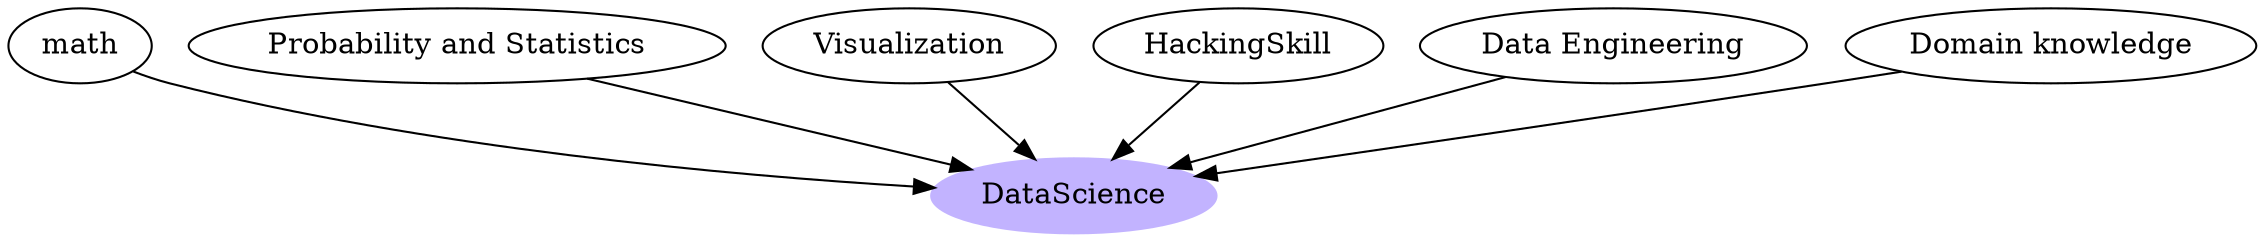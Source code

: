 digraph G{
  math -> DataScience;
  "Probability and Statistics" -> DataScience;
  Visualization -> DataScience;
  HackingSkill ->DataScience;
  "Data Engineering" ->DataScience;
  "Domain knowledge" ->DataScience;
  DataScience[color=".7 .3 1.0", style= filled];
}